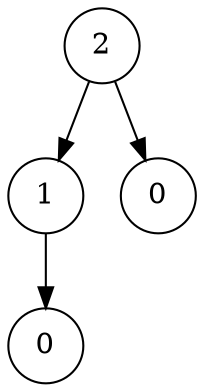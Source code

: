 digraph G{
	margin="0"
	node[shape=circle]
	t2[label="2"];
	t21[label="1"];
	t210[label="0"];
	t21->t210;
	t20[label="0"];
	{rank=same t21->t20[style=invis]}
	t2->t21;
	t2->t20;
}